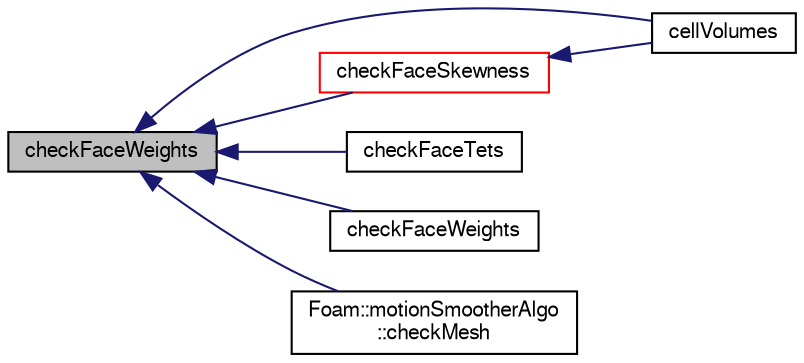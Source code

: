 digraph "checkFaceWeights"
{
  bgcolor="transparent";
  edge [fontname="FreeSans",fontsize="10",labelfontname="FreeSans",labelfontsize="10"];
  node [fontname="FreeSans",fontsize="10",shape=record];
  rankdir="LR";
  Node3711 [label="checkFaceWeights",height=0.2,width=0.4,color="black", fillcolor="grey75", style="filled", fontcolor="black"];
  Node3711 -> Node3712 [dir="back",color="midnightblue",fontsize="10",style="solid",fontname="FreeSans"];
  Node3712 [label="cellVolumes",height=0.2,width=0.4,color="black",URL="$a21562.html#abead6b42c36ac9c1a86fb2707b304a2f"];
  Node3711 -> Node3713 [dir="back",color="midnightblue",fontsize="10",style="solid",fontname="FreeSans"];
  Node3713 [label="checkFaceSkewness",height=0.2,width=0.4,color="red",URL="$a21562.html#a2df259c9e50de61beac65c3757c224eb",tooltip="See primitiveMesh. "];
  Node3713 -> Node3712 [dir="back",color="midnightblue",fontsize="10",style="solid",fontname="FreeSans"];
  Node3711 -> Node3735 [dir="back",color="midnightblue",fontsize="10",style="solid",fontname="FreeSans"];
  Node3735 [label="checkFaceTets",height=0.2,width=0.4,color="black",URL="$a21562.html#a8c5cc7dd91aaa1754ab8dbbd546fbf7a"];
  Node3711 -> Node3736 [dir="back",color="midnightblue",fontsize="10",style="solid",fontname="FreeSans"];
  Node3736 [label="checkFaceWeights",height=0.2,width=0.4,color="black",URL="$a21562.html#a549144073247d39da7ac51d94f19ee06"];
  Node3711 -> Node3718 [dir="back",color="midnightblue",fontsize="10",style="solid",fontname="FreeSans"];
  Node3718 [label="Foam::motionSmootherAlgo\l::checkMesh",height=0.2,width=0.4,color="black",URL="$a21550.html#aa9f61ed4ec6238efaec747b27fa0143c",tooltip="Check part of mesh including baffles with mesh settings in dict. "];
}
